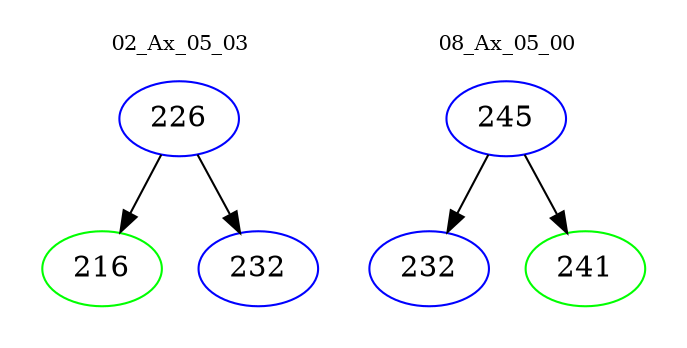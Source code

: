 digraph{
subgraph cluster_0 {
color = white
label = "02_Ax_05_03";
fontsize=10;
T0_226 [label="226", color="blue"]
T0_226 -> T0_216 [color="black"]
T0_216 [label="216", color="green"]
T0_226 -> T0_232 [color="black"]
T0_232 [label="232", color="blue"]
}
subgraph cluster_1 {
color = white
label = "08_Ax_05_00";
fontsize=10;
T1_245 [label="245", color="blue"]
T1_245 -> T1_232 [color="black"]
T1_232 [label="232", color="blue"]
T1_245 -> T1_241 [color="black"]
T1_241 [label="241", color="green"]
}
}
